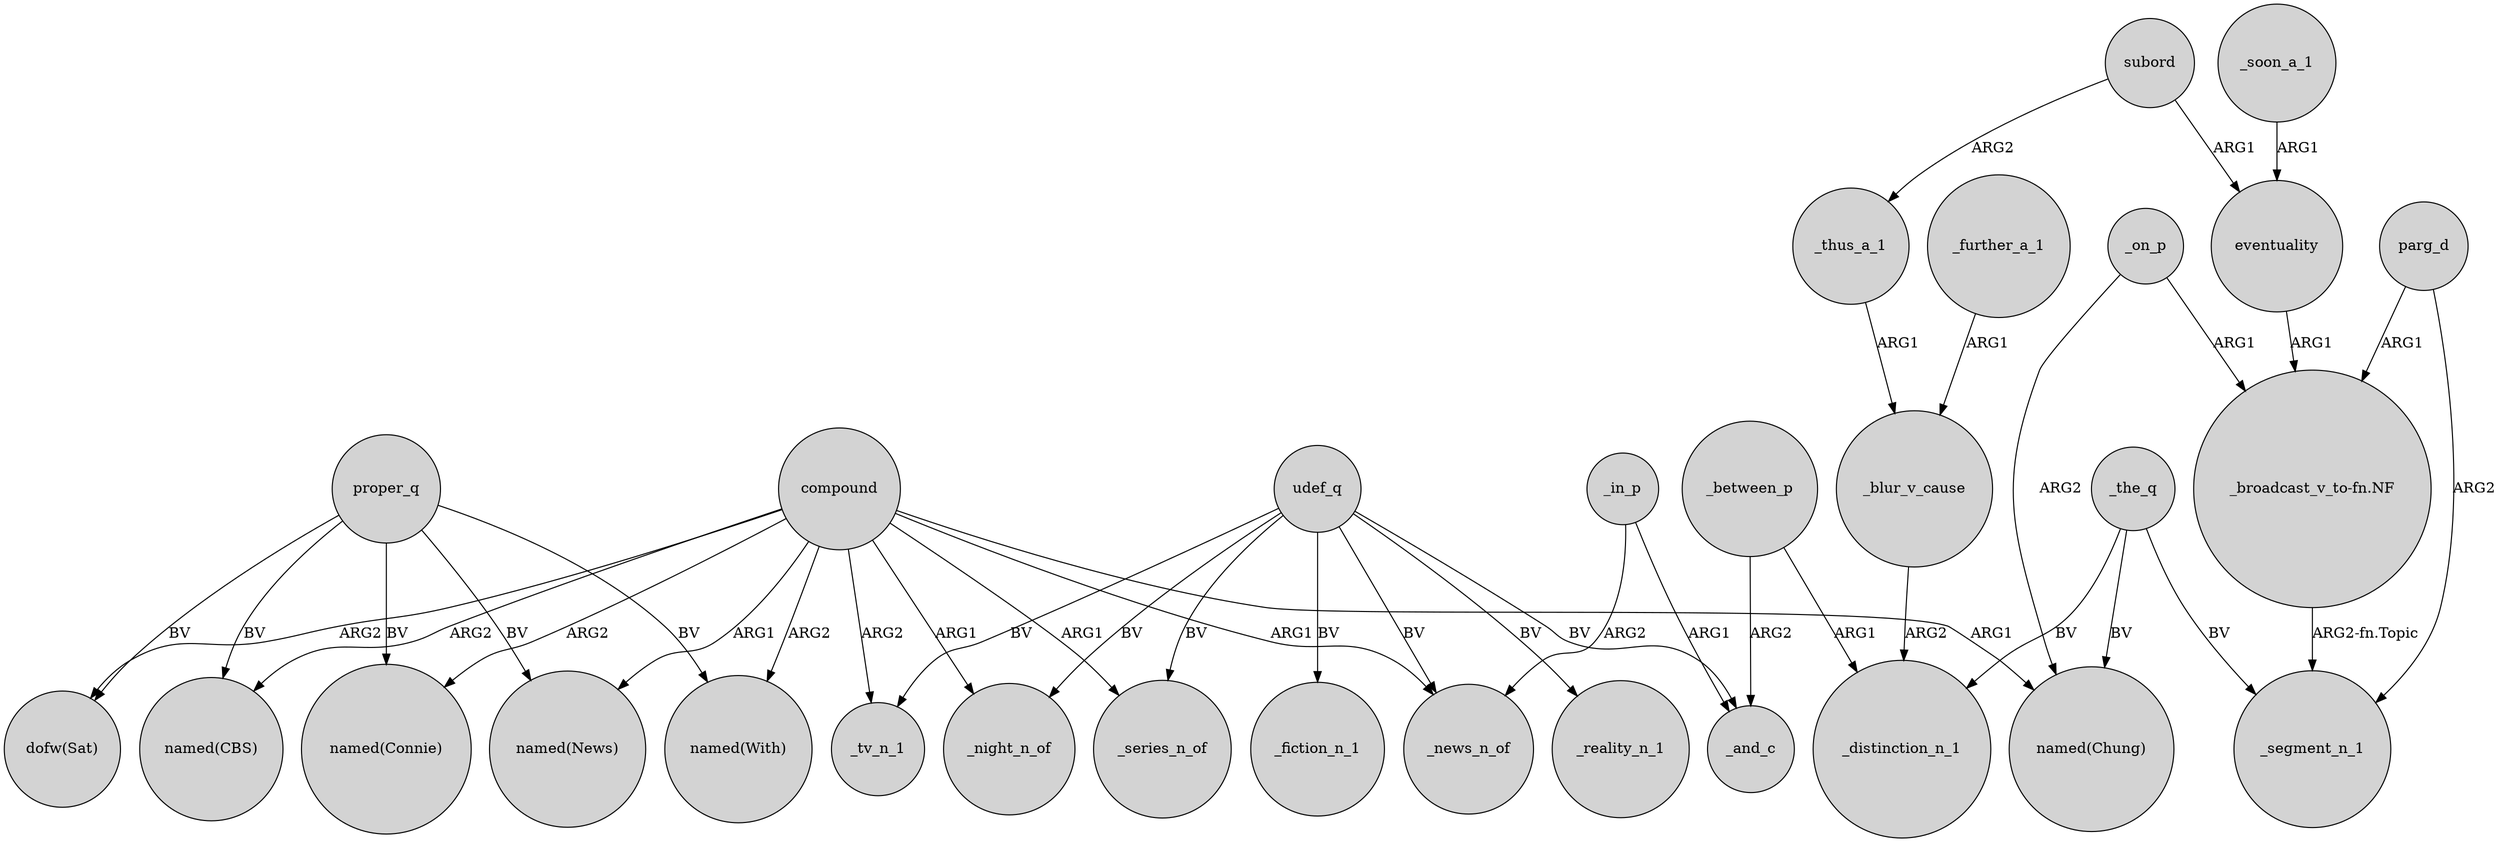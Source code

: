 digraph {
	node [shape=circle style=filled]
	compound -> "named(News)" [label=ARG1]
	"_broadcast_v_to-fn.NF" -> _segment_n_1 [label="ARG2-fn.Topic"]
	eventuality -> "_broadcast_v_to-fn.NF" [label=ARG1]
	_the_q -> _segment_n_1 [label=BV]
	_between_p -> _distinction_n_1 [label=ARG1]
	subord -> eventuality [label=ARG1]
	compound -> _series_n_of [label=ARG1]
	subord -> _thus_a_1 [label=ARG2]
	proper_q -> "named(With)" [label=BV]
	_in_p -> _news_n_of [label=ARG2]
	compound -> "named(Chung)" [label=ARG1]
	proper_q -> "named(CBS)" [label=BV]
	compound -> _tv_n_1 [label=ARG2]
	udef_q -> _tv_n_1 [label=BV]
	_on_p -> "_broadcast_v_to-fn.NF" [label=ARG1]
	compound -> _night_n_of [label=ARG1]
	compound -> "dofw(Sat)" [label=ARG2]
	_the_q -> "named(Chung)" [label=BV]
	proper_q -> "dofw(Sat)" [label=BV]
	udef_q -> _reality_n_1 [label=BV]
	udef_q -> _fiction_n_1 [label=BV]
	_further_a_1 -> _blur_v_cause [label=ARG1]
	proper_q -> "named(News)" [label=BV]
	_soon_a_1 -> eventuality [label=ARG1]
	compound -> "named(Connie)" [label=ARG2]
	udef_q -> _series_n_of [label=BV]
	compound -> "named(CBS)" [label=ARG2]
	_between_p -> _and_c [label=ARG2]
	_in_p -> _and_c [label=ARG1]
	compound -> "named(With)" [label=ARG2]
	_the_q -> _distinction_n_1 [label=BV]
	_thus_a_1 -> _blur_v_cause [label=ARG1]
	parg_d -> _segment_n_1 [label=ARG2]
	proper_q -> "named(Connie)" [label=BV]
	udef_q -> _night_n_of [label=BV]
	udef_q -> _news_n_of [label=BV]
	compound -> _news_n_of [label=ARG1]
	udef_q -> _and_c [label=BV]
	_blur_v_cause -> _distinction_n_1 [label=ARG2]
	parg_d -> "_broadcast_v_to-fn.NF" [label=ARG1]
	_on_p -> "named(Chung)" [label=ARG2]
}
